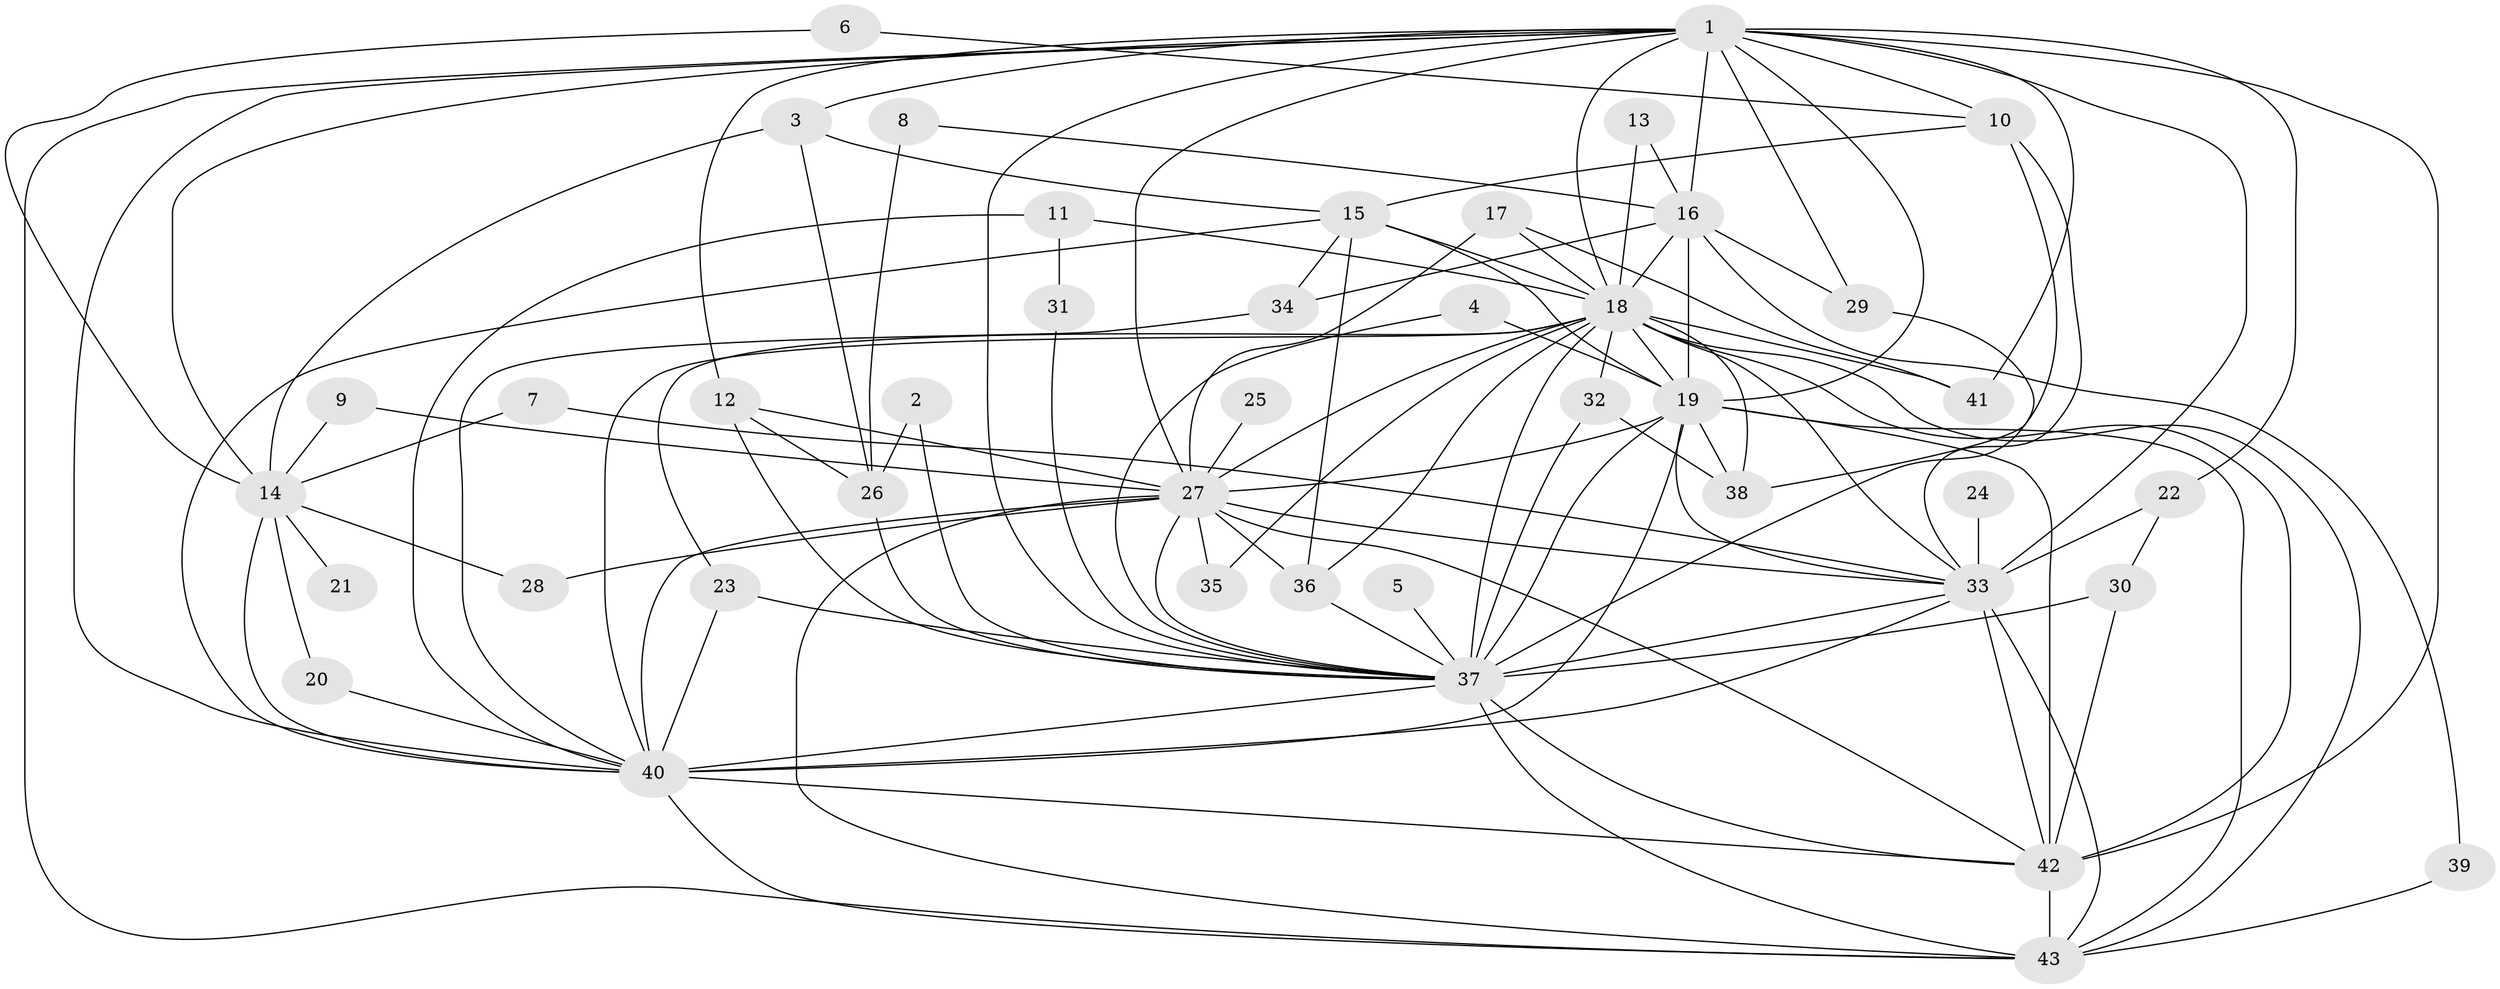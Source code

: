// original degree distribution, {17: 0.011764705882352941, 12: 0.03529411764705882, 16: 0.03529411764705882, 19: 0.011764705882352941, 26: 0.011764705882352941, 29: 0.011764705882352941, 22: 0.011764705882352941, 7: 0.011764705882352941, 5: 0.047058823529411764, 3: 0.08235294117647059, 2: 0.6352941176470588, 4: 0.08235294117647059, 9: 0.011764705882352941}
// Generated by graph-tools (version 1.1) at 2025/01/03/09/25 03:01:31]
// undirected, 43 vertices, 115 edges
graph export_dot {
graph [start="1"]
  node [color=gray90,style=filled];
  1;
  2;
  3;
  4;
  5;
  6;
  7;
  8;
  9;
  10;
  11;
  12;
  13;
  14;
  15;
  16;
  17;
  18;
  19;
  20;
  21;
  22;
  23;
  24;
  25;
  26;
  27;
  28;
  29;
  30;
  31;
  32;
  33;
  34;
  35;
  36;
  37;
  38;
  39;
  40;
  41;
  42;
  43;
  1 -- 3 [weight=1.0];
  1 -- 10 [weight=1.0];
  1 -- 12 [weight=1.0];
  1 -- 14 [weight=1.0];
  1 -- 16 [weight=1.0];
  1 -- 18 [weight=1.0];
  1 -- 19 [weight=1.0];
  1 -- 22 [weight=1.0];
  1 -- 27 [weight=2.0];
  1 -- 29 [weight=1.0];
  1 -- 33 [weight=1.0];
  1 -- 37 [weight=1.0];
  1 -- 40 [weight=2.0];
  1 -- 41 [weight=2.0];
  1 -- 42 [weight=3.0];
  1 -- 43 [weight=1.0];
  2 -- 26 [weight=1.0];
  2 -- 37 [weight=1.0];
  3 -- 14 [weight=2.0];
  3 -- 15 [weight=1.0];
  3 -- 26 [weight=1.0];
  4 -- 19 [weight=1.0];
  4 -- 37 [weight=1.0];
  5 -- 37 [weight=1.0];
  6 -- 10 [weight=1.0];
  6 -- 14 [weight=1.0];
  7 -- 14 [weight=1.0];
  7 -- 33 [weight=1.0];
  8 -- 16 [weight=1.0];
  8 -- 26 [weight=1.0];
  9 -- 14 [weight=1.0];
  9 -- 27 [weight=1.0];
  10 -- 15 [weight=1.0];
  10 -- 33 [weight=1.0];
  10 -- 38 [weight=1.0];
  11 -- 18 [weight=1.0];
  11 -- 31 [weight=1.0];
  11 -- 40 [weight=1.0];
  12 -- 26 [weight=1.0];
  12 -- 27 [weight=1.0];
  12 -- 37 [weight=1.0];
  13 -- 16 [weight=1.0];
  13 -- 18 [weight=1.0];
  14 -- 20 [weight=1.0];
  14 -- 21 [weight=1.0];
  14 -- 28 [weight=1.0];
  14 -- 40 [weight=1.0];
  15 -- 18 [weight=1.0];
  15 -- 19 [weight=1.0];
  15 -- 34 [weight=1.0];
  15 -- 36 [weight=1.0];
  15 -- 40 [weight=1.0];
  16 -- 18 [weight=1.0];
  16 -- 19 [weight=2.0];
  16 -- 29 [weight=1.0];
  16 -- 34 [weight=1.0];
  16 -- 39 [weight=1.0];
  17 -- 18 [weight=1.0];
  17 -- 27 [weight=1.0];
  17 -- 41 [weight=1.0];
  18 -- 19 [weight=2.0];
  18 -- 23 [weight=1.0];
  18 -- 27 [weight=1.0];
  18 -- 32 [weight=1.0];
  18 -- 33 [weight=1.0];
  18 -- 35 [weight=1.0];
  18 -- 36 [weight=2.0];
  18 -- 37 [weight=3.0];
  18 -- 38 [weight=1.0];
  18 -- 40 [weight=1.0];
  18 -- 41 [weight=1.0];
  18 -- 42 [weight=5.0];
  18 -- 43 [weight=2.0];
  19 -- 27 [weight=1.0];
  19 -- 33 [weight=1.0];
  19 -- 37 [weight=1.0];
  19 -- 38 [weight=1.0];
  19 -- 40 [weight=1.0];
  19 -- 42 [weight=3.0];
  19 -- 43 [weight=1.0];
  20 -- 40 [weight=1.0];
  22 -- 30 [weight=1.0];
  22 -- 33 [weight=2.0];
  23 -- 37 [weight=1.0];
  23 -- 40 [weight=1.0];
  24 -- 33 [weight=1.0];
  25 -- 27 [weight=1.0];
  26 -- 37 [weight=1.0];
  27 -- 28 [weight=1.0];
  27 -- 33 [weight=1.0];
  27 -- 35 [weight=1.0];
  27 -- 36 [weight=1.0];
  27 -- 37 [weight=1.0];
  27 -- 40 [weight=1.0];
  27 -- 42 [weight=3.0];
  27 -- 43 [weight=1.0];
  29 -- 37 [weight=1.0];
  30 -- 37 [weight=1.0];
  30 -- 42 [weight=1.0];
  31 -- 37 [weight=1.0];
  32 -- 37 [weight=1.0];
  32 -- 38 [weight=1.0];
  33 -- 37 [weight=1.0];
  33 -- 40 [weight=1.0];
  33 -- 42 [weight=3.0];
  33 -- 43 [weight=1.0];
  34 -- 40 [weight=1.0];
  36 -- 37 [weight=1.0];
  37 -- 40 [weight=1.0];
  37 -- 42 [weight=2.0];
  37 -- 43 [weight=2.0];
  39 -- 43 [weight=2.0];
  40 -- 42 [weight=3.0];
  40 -- 43 [weight=1.0];
  42 -- 43 [weight=3.0];
}
